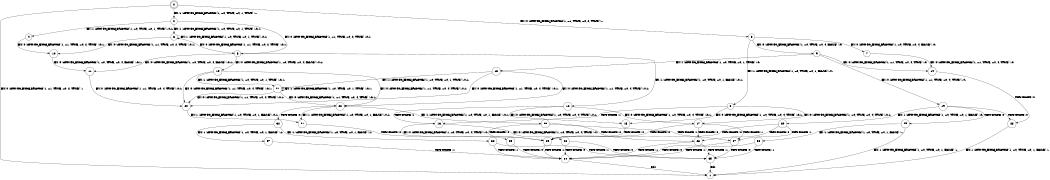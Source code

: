digraph BCG {
size = "7, 10.5";
center = TRUE;
node [shape = circle];
0 [peripheries = 2];
0 -> 1 [label = "EX !0 !ATOMIC_EXCH_BRANCH (1, +1, TRUE, +0, 2, TRUE) !::"];
0 -> 2 [label = "EX !1 !ATOMIC_EXCH_BRANCH (1, +0, TRUE, +0, 1, TRUE) !::"];
0 -> 3 [label = "EX !0 !ATOMIC_EXCH_BRANCH (1, +1, TRUE, +0, 2, TRUE) !::"];
2 -> 4 [label = "EX !1 !ATOMIC_EXCH_BRANCH (1, +0, TRUE, +0, 1, TRUE) !:0:1:"];
2 -> 5 [label = "EX !0 !ATOMIC_EXCH_BRANCH (1, +1, TRUE, +0, 2, TRUE) !:0:1:"];
2 -> 6 [label = "EX !1 !ATOMIC_EXCH_BRANCH (1, +0, TRUE, +0, 1, TRUE) !:0:1:"];
3 -> 7 [label = "EX !0 !ATOMIC_EXCH_BRANCH (1, +0, TRUE, +0, 4, FALSE) !:0:"];
3 -> 8 [label = "EX !1 !ATOMIC_EXCH_BRANCH (1, +0, TRUE, +0, 1, FALSE) !:0:"];
3 -> 9 [label = "EX !0 !ATOMIC_EXCH_BRANCH (1, +0, TRUE, +0, 4, FALSE) !:0:"];
4 -> 10 [label = "EX !0 !ATOMIC_EXCH_BRANCH (1, +1, TRUE, +0, 2, TRUE) !:0:1:"];
5 -> 11 [label = "EX !0 !ATOMIC_EXCH_BRANCH (1, +0, TRUE, +0, 4, FALSE) !:0:1:"];
5 -> 12 [label = "EX !1 !ATOMIC_EXCH_BRANCH (1, +0, TRUE, +0, 1, FALSE) !:0:1:"];
5 -> 13 [label = "EX !0 !ATOMIC_EXCH_BRANCH (1, +0, TRUE, +0, 4, FALSE) !:0:1:"];
6 -> 10 [label = "EX !0 !ATOMIC_EXCH_BRANCH (1, +1, TRUE, +0, 2, TRUE) !:0:1:"];
6 -> 5 [label = "EX !0 !ATOMIC_EXCH_BRANCH (1, +1, TRUE, +0, 2, TRUE) !:0:1:"];
6 -> 6 [label = "EX !1 !ATOMIC_EXCH_BRANCH (1, +0, TRUE, +0, 1, TRUE) !:0:1:"];
7 -> 14 [label = "EX !0 !ATOMIC_EXCH_BRANCH (1, +1, TRUE, +0, 4, TRUE) !:0:"];
8 -> 15 [label = "EX !0 !ATOMIC_EXCH_BRANCH (1, +0, TRUE, +0, 4, TRUE) !:0:1:"];
8 -> 16 [label = "TERMINATE !1"];
8 -> 17 [label = "EX !0 !ATOMIC_EXCH_BRANCH (1, +0, TRUE, +0, 4, TRUE) !:0:1:"];
9 -> 14 [label = "EX !0 !ATOMIC_EXCH_BRANCH (1, +1, TRUE, +0, 4, TRUE) !:0:"];
9 -> 18 [label = "EX !1 !ATOMIC_EXCH_BRANCH (1, +0, TRUE, +0, 1, TRUE) !:0:"];
9 -> 19 [label = "EX !0 !ATOMIC_EXCH_BRANCH (1, +1, TRUE, +0, 4, TRUE) !:0:"];
10 -> 11 [label = "EX !0 !ATOMIC_EXCH_BRANCH (1, +0, TRUE, +0, 4, FALSE) !:0:1:"];
11 -> 20 [label = "EX !0 !ATOMIC_EXCH_BRANCH (1, +1, TRUE, +0, 4, TRUE) !:0:1:"];
12 -> 15 [label = "EX !0 !ATOMIC_EXCH_BRANCH (1, +0, TRUE, +0, 4, TRUE) !:0:1:"];
12 -> 16 [label = "TERMINATE !1"];
12 -> 17 [label = "EX !0 !ATOMIC_EXCH_BRANCH (1, +0, TRUE, +0, 4, TRUE) !:0:1:"];
13 -> 20 [label = "EX !0 !ATOMIC_EXCH_BRANCH (1, +1, TRUE, +0, 4, TRUE) !:0:1:"];
13 -> 21 [label = "EX !1 !ATOMIC_EXCH_BRANCH (1, +0, TRUE, +0, 1, TRUE) !:0:1:"];
13 -> 22 [label = "EX !0 !ATOMIC_EXCH_BRANCH (1, +1, TRUE, +0, 4, TRUE) !:0:1:"];
14 -> 23 [label = "TERMINATE !0"];
15 -> 24 [label = "TERMINATE !0"];
16 -> 25 [label = "EX !0 !ATOMIC_EXCH_BRANCH (1, +0, TRUE, +0, 4, TRUE) !:0:"];
16 -> 26 [label = "EX !0 !ATOMIC_EXCH_BRANCH (1, +0, TRUE, +0, 4, TRUE) !:0:"];
17 -> 24 [label = "TERMINATE !0"];
17 -> 27 [label = "TERMINATE !1"];
17 -> 28 [label = "TERMINATE !0"];
18 -> 20 [label = "EX !0 !ATOMIC_EXCH_BRANCH (1, +1, TRUE, +0, 4, TRUE) !:0:1:"];
18 -> 21 [label = "EX !1 !ATOMIC_EXCH_BRANCH (1, +0, TRUE, +0, 1, TRUE) !:0:1:"];
18 -> 22 [label = "EX !0 !ATOMIC_EXCH_BRANCH (1, +1, TRUE, +0, 4, TRUE) !:0:1:"];
19 -> 23 [label = "TERMINATE !0"];
19 -> 29 [label = "TERMINATE !0"];
19 -> 30 [label = "EX !1 !ATOMIC_EXCH_BRANCH (1, +0, TRUE, +0, 1, FALSE) !:0:"];
20 -> 31 [label = "EX !1 !ATOMIC_EXCH_BRANCH (1, +0, TRUE, +0, 1, FALSE) !:0:1:"];
21 -> 20 [label = "EX !0 !ATOMIC_EXCH_BRANCH (1, +1, TRUE, +0, 4, TRUE) !:0:1:"];
21 -> 21 [label = "EX !1 !ATOMIC_EXCH_BRANCH (1, +0, TRUE, +0, 1, TRUE) !:0:1:"];
21 -> 22 [label = "EX !0 !ATOMIC_EXCH_BRANCH (1, +1, TRUE, +0, 4, TRUE) !:0:1:"];
22 -> 31 [label = "EX !1 !ATOMIC_EXCH_BRANCH (1, +0, TRUE, +0, 1, FALSE) !:0:1:"];
22 -> 32 [label = "TERMINATE !0"];
22 -> 33 [label = "EX !1 !ATOMIC_EXCH_BRANCH (1, +0, TRUE, +0, 1, FALSE) !:0:1:"];
23 -> 1 [label = "EX !1 !ATOMIC_EXCH_BRANCH (1, +0, TRUE, +0, 1, FALSE) !::"];
24 -> 34 [label = "TERMINATE !1"];
25 -> 34 [label = "TERMINATE !0"];
26 -> 34 [label = "TERMINATE !0"];
26 -> 35 [label = "TERMINATE !0"];
27 -> 34 [label = "TERMINATE !0"];
27 -> 35 [label = "TERMINATE !0"];
28 -> 34 [label = "TERMINATE !1"];
28 -> 35 [label = "TERMINATE !1"];
29 -> 1 [label = "EX !1 !ATOMIC_EXCH_BRANCH (1, +0, TRUE, +0, 1, FALSE) !::"];
29 -> 36 [label = "EX !1 !ATOMIC_EXCH_BRANCH (1, +0, TRUE, +0, 1, FALSE) !::"];
30 -> 24 [label = "TERMINATE !0"];
30 -> 27 [label = "TERMINATE !1"];
30 -> 28 [label = "TERMINATE !0"];
31 -> 24 [label = "TERMINATE !0"];
32 -> 37 [label = "EX !1 !ATOMIC_EXCH_BRANCH (1, +0, TRUE, +0, 1, FALSE) !:1:"];
32 -> 38 [label = "EX !1 !ATOMIC_EXCH_BRANCH (1, +0, TRUE, +0, 1, FALSE) !:1:"];
33 -> 24 [label = "TERMINATE !0"];
33 -> 27 [label = "TERMINATE !1"];
33 -> 28 [label = "TERMINATE !0"];
34 -> 1 [label = "exit"];
35 -> 1 [label = "exit"];
36 -> 34 [label = "TERMINATE !1"];
36 -> 35 [label = "TERMINATE !1"];
37 -> 34 [label = "TERMINATE !1"];
38 -> 34 [label = "TERMINATE !1"];
38 -> 35 [label = "TERMINATE !1"];
}
